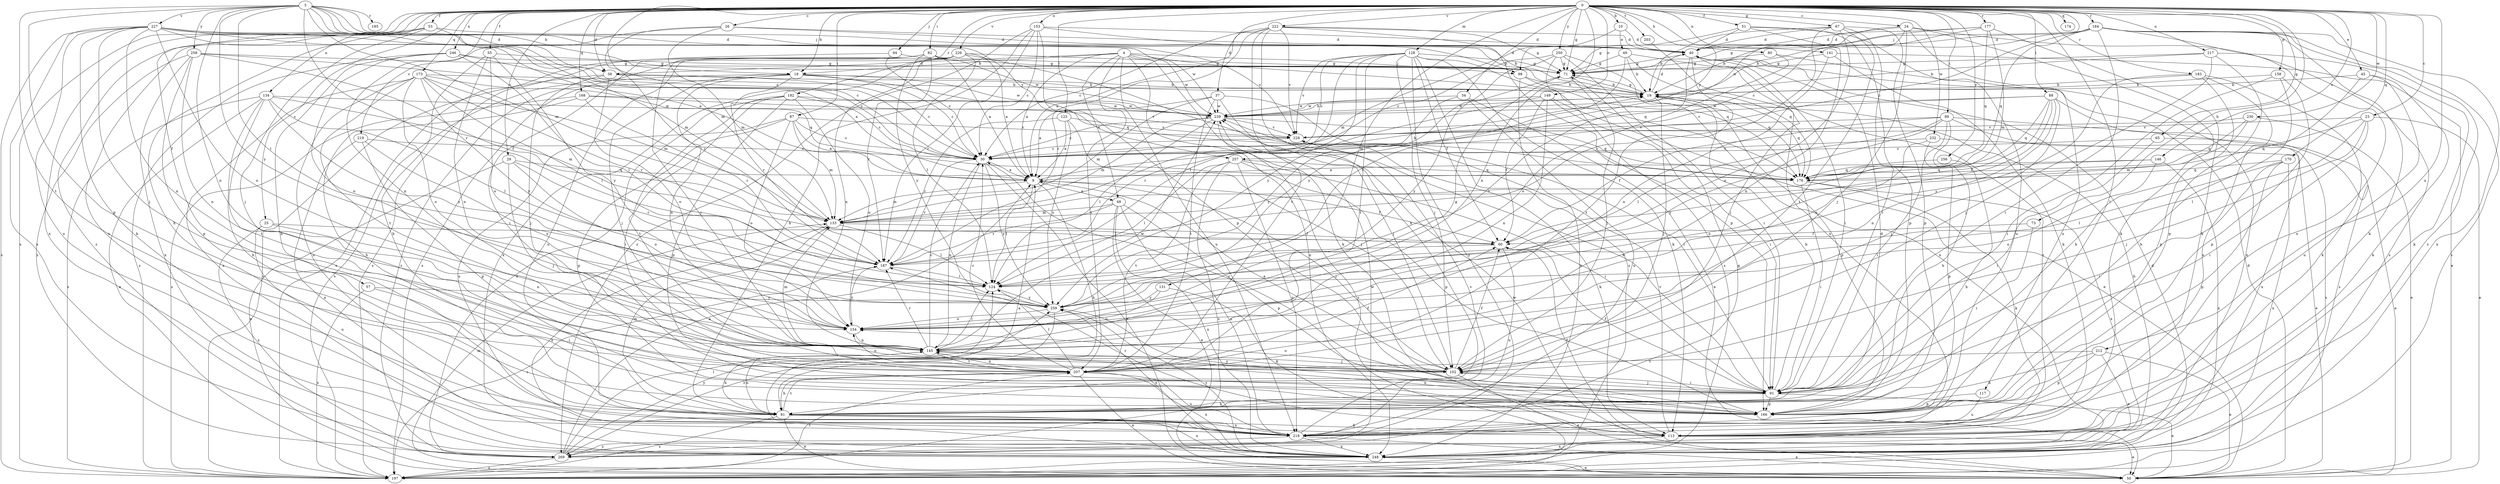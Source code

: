 strict digraph  {
0;
3;
4;
9;
10;
18;
19;
23;
24;
25;
26;
29;
30;
34;
37;
38;
40;
45;
48;
49;
50;
51;
53;
55;
57;
60;
65;
67;
71;
73;
80;
81;
82;
87;
88;
89;
91;
94;
98;
102;
113;
117;
123;
124;
128;
131;
133;
134;
141;
145;
146;
149;
153;
154;
158;
166;
168;
170;
173;
174;
176;
177;
182;
183;
184;
185;
187;
197;
203;
207;
212;
217;
218;
219;
222;
226;
227;
228;
230;
232;
239;
246;
248;
250;
256;
257;
258;
259;
269;
0 -> 10  [label=b];
0 -> 18  [label=b];
0 -> 23  [label=c];
0 -> 24  [label=c];
0 -> 25  [label=c];
0 -> 26  [label=c];
0 -> 29  [label=c];
0 -> 34  [label=d];
0 -> 37  [label=d];
0 -> 38  [label=d];
0 -> 45  [label=e];
0 -> 51  [label=f];
0 -> 53  [label=f];
0 -> 55  [label=f];
0 -> 57  [label=f];
0 -> 65  [label=g];
0 -> 67  [label=g];
0 -> 71  [label=g];
0 -> 73  [label=h];
0 -> 80  [label=h];
0 -> 82  [label=i];
0 -> 87  [label=i];
0 -> 88  [label=i];
0 -> 89  [label=i];
0 -> 94  [label=j];
0 -> 98  [label=j];
0 -> 117  [label=l];
0 -> 123  [label=l];
0 -> 128  [label=m];
0 -> 131  [label=m];
0 -> 133  [label=m];
0 -> 134  [label=n];
0 -> 141  [label=n];
0 -> 145  [label=n];
0 -> 146  [label=o];
0 -> 149  [label=o];
0 -> 153  [label=o];
0 -> 158  [label=p];
0 -> 168  [label=q];
0 -> 170  [label=q];
0 -> 173  [label=q];
0 -> 174  [label=q];
0 -> 177  [label=r];
0 -> 182  [label=r];
0 -> 183  [label=r];
0 -> 184  [label=r];
0 -> 197  [label=s];
0 -> 203  [label=t];
0 -> 212  [label=u];
0 -> 217  [label=u];
0 -> 219  [label=v];
0 -> 222  [label=v];
0 -> 226  [label=v];
0 -> 230  [label=w];
0 -> 232  [label=w];
0 -> 246  [label=x];
0 -> 248  [label=x];
0 -> 250  [label=y];
0 -> 256  [label=y];
0 -> 257  [label=y];
3 -> 18  [label=b];
3 -> 30  [label=c];
3 -> 38  [label=d];
3 -> 98  [label=j];
3 -> 124  [label=l];
3 -> 133  [label=m];
3 -> 145  [label=n];
3 -> 166  [label=p];
3 -> 185  [label=r];
3 -> 187  [label=r];
3 -> 207  [label=t];
3 -> 227  [label=v];
3 -> 257  [label=y];
3 -> 258  [label=y];
3 -> 259  [label=y];
4 -> 9  [label=a];
4 -> 18  [label=b];
4 -> 38  [label=d];
4 -> 48  [label=e];
4 -> 98  [label=j];
4 -> 113  [label=k];
4 -> 176  [label=q];
4 -> 207  [label=t];
4 -> 218  [label=u];
4 -> 239  [label=w];
4 -> 248  [label=x];
9 -> 19  [label=b];
9 -> 48  [label=e];
9 -> 60  [label=f];
9 -> 81  [label=h];
9 -> 102  [label=j];
9 -> 124  [label=l];
9 -> 133  [label=m];
10 -> 40  [label=d];
10 -> 49  [label=e];
10 -> 133  [label=m];
18 -> 19  [label=b];
18 -> 30  [label=c];
18 -> 102  [label=j];
18 -> 145  [label=n];
18 -> 176  [label=q];
18 -> 187  [label=r];
18 -> 197  [label=s];
18 -> 239  [label=w];
18 -> 269  [label=z];
19 -> 40  [label=d];
19 -> 71  [label=g];
19 -> 102  [label=j];
19 -> 166  [label=p];
19 -> 176  [label=q];
19 -> 239  [label=w];
23 -> 50  [label=e];
23 -> 91  [label=i];
23 -> 102  [label=j];
23 -> 124  [label=l];
23 -> 176  [label=q];
23 -> 228  [label=v];
24 -> 30  [label=c];
24 -> 40  [label=d];
24 -> 102  [label=j];
24 -> 113  [label=k];
24 -> 197  [label=s];
24 -> 218  [label=u];
24 -> 239  [label=w];
25 -> 60  [label=f];
25 -> 145  [label=n];
25 -> 218  [label=u];
25 -> 269  [label=z];
26 -> 19  [label=b];
26 -> 40  [label=d];
26 -> 133  [label=m];
26 -> 145  [label=n];
26 -> 187  [label=r];
29 -> 50  [label=e];
29 -> 102  [label=j];
29 -> 154  [label=o];
29 -> 176  [label=q];
29 -> 187  [label=r];
30 -> 9  [label=a];
30 -> 50  [label=e];
30 -> 145  [label=n];
30 -> 187  [label=r];
30 -> 259  [label=y];
34 -> 50  [label=e];
34 -> 218  [label=u];
34 -> 239  [label=w];
34 -> 259  [label=y];
37 -> 9  [label=a];
37 -> 91  [label=i];
37 -> 102  [label=j];
37 -> 133  [label=m];
37 -> 207  [label=t];
37 -> 239  [label=w];
38 -> 19  [label=b];
38 -> 30  [label=c];
38 -> 102  [label=j];
38 -> 154  [label=o];
38 -> 197  [label=s];
40 -> 71  [label=g];
40 -> 91  [label=i];
40 -> 102  [label=j];
40 -> 154  [label=o];
40 -> 207  [label=t];
45 -> 19  [label=b];
45 -> 81  [label=h];
45 -> 113  [label=k];
45 -> 218  [label=u];
48 -> 50  [label=e];
48 -> 133  [label=m];
48 -> 166  [label=p];
48 -> 187  [label=r];
48 -> 218  [label=u];
48 -> 248  [label=x];
49 -> 19  [label=b];
49 -> 71  [label=g];
49 -> 124  [label=l];
49 -> 176  [label=q];
49 -> 269  [label=z];
50 -> 40  [label=d];
50 -> 133  [label=m];
50 -> 239  [label=w];
51 -> 40  [label=d];
51 -> 71  [label=g];
51 -> 145  [label=n];
51 -> 166  [label=p];
51 -> 218  [label=u];
53 -> 40  [label=d];
53 -> 81  [label=h];
53 -> 102  [label=j];
53 -> 133  [label=m];
53 -> 218  [label=u];
53 -> 269  [label=z];
55 -> 71  [label=g];
55 -> 81  [label=h];
55 -> 145  [label=n];
55 -> 154  [label=o];
55 -> 259  [label=y];
57 -> 91  [label=i];
57 -> 197  [label=s];
57 -> 259  [label=y];
60 -> 187  [label=r];
60 -> 218  [label=u];
65 -> 30  [label=c];
65 -> 50  [label=e];
65 -> 91  [label=i];
67 -> 19  [label=b];
67 -> 40  [label=d];
67 -> 91  [label=i];
67 -> 154  [label=o];
67 -> 166  [label=p];
67 -> 187  [label=r];
67 -> 207  [label=t];
71 -> 19  [label=b];
71 -> 102  [label=j];
71 -> 259  [label=y];
73 -> 60  [label=f];
73 -> 91  [label=i];
80 -> 71  [label=g];
80 -> 154  [label=o];
80 -> 248  [label=x];
81 -> 40  [label=d];
81 -> 50  [label=e];
81 -> 113  [label=k];
81 -> 133  [label=m];
81 -> 145  [label=n];
81 -> 197  [label=s];
81 -> 207  [label=t];
81 -> 218  [label=u];
81 -> 248  [label=x];
82 -> 9  [label=a];
82 -> 71  [label=g];
82 -> 91  [label=i];
82 -> 102  [label=j];
82 -> 187  [label=r];
82 -> 197  [label=s];
82 -> 239  [label=w];
82 -> 259  [label=y];
87 -> 9  [label=a];
87 -> 30  [label=c];
87 -> 133  [label=m];
87 -> 154  [label=o];
87 -> 166  [label=p];
87 -> 218  [label=u];
87 -> 228  [label=v];
88 -> 60  [label=f];
88 -> 102  [label=j];
88 -> 145  [label=n];
88 -> 154  [label=o];
88 -> 176  [label=q];
88 -> 197  [label=s];
88 -> 228  [label=v];
88 -> 239  [label=w];
89 -> 60  [label=f];
89 -> 81  [label=h];
89 -> 91  [label=i];
89 -> 124  [label=l];
89 -> 197  [label=s];
89 -> 228  [label=v];
89 -> 248  [label=x];
89 -> 259  [label=y];
91 -> 19  [label=b];
91 -> 30  [label=c];
91 -> 50  [label=e];
91 -> 60  [label=f];
91 -> 81  [label=h];
91 -> 102  [label=j];
91 -> 166  [label=p];
91 -> 239  [label=w];
94 -> 30  [label=c];
94 -> 71  [label=g];
94 -> 197  [label=s];
98 -> 19  [label=b];
98 -> 176  [label=q];
98 -> 248  [label=x];
102 -> 9  [label=a];
102 -> 50  [label=e];
102 -> 60  [label=f];
102 -> 91  [label=i];
102 -> 154  [label=o];
113 -> 50  [label=e];
113 -> 60  [label=f];
113 -> 187  [label=r];
113 -> 228  [label=v];
113 -> 248  [label=x];
117 -> 166  [label=p];
117 -> 218  [label=u];
123 -> 9  [label=a];
123 -> 102  [label=j];
123 -> 187  [label=r];
123 -> 228  [label=v];
123 -> 259  [label=y];
124 -> 259  [label=y];
128 -> 30  [label=c];
128 -> 60  [label=f];
128 -> 71  [label=g];
128 -> 102  [label=j];
128 -> 113  [label=k];
128 -> 124  [label=l];
128 -> 176  [label=q];
128 -> 197  [label=s];
128 -> 207  [label=t];
128 -> 228  [label=v];
128 -> 259  [label=y];
128 -> 269  [label=z];
131 -> 113  [label=k];
131 -> 145  [label=n];
131 -> 259  [label=y];
133 -> 60  [label=f];
133 -> 124  [label=l];
133 -> 248  [label=x];
134 -> 50  [label=e];
134 -> 81  [label=h];
134 -> 124  [label=l];
134 -> 133  [label=m];
134 -> 197  [label=s];
134 -> 207  [label=t];
134 -> 239  [label=w];
134 -> 259  [label=y];
141 -> 50  [label=e];
141 -> 71  [label=g];
141 -> 113  [label=k];
141 -> 145  [label=n];
145 -> 30  [label=c];
145 -> 81  [label=h];
145 -> 102  [label=j];
145 -> 124  [label=l];
145 -> 133  [label=m];
145 -> 187  [label=r];
145 -> 207  [label=t];
145 -> 239  [label=w];
146 -> 9  [label=a];
146 -> 154  [label=o];
146 -> 176  [label=q];
146 -> 248  [label=x];
149 -> 50  [label=e];
149 -> 60  [label=f];
149 -> 91  [label=i];
149 -> 145  [label=n];
149 -> 187  [label=r];
149 -> 239  [label=w];
153 -> 19  [label=b];
153 -> 30  [label=c];
153 -> 40  [label=d];
153 -> 81  [label=h];
153 -> 166  [label=p];
153 -> 187  [label=r];
153 -> 269  [label=z];
154 -> 71  [label=g];
154 -> 145  [label=n];
154 -> 187  [label=r];
158 -> 19  [label=b];
158 -> 81  [label=h];
158 -> 91  [label=i];
158 -> 166  [label=p];
166 -> 145  [label=n];
166 -> 259  [label=y];
168 -> 81  [label=h];
168 -> 187  [label=r];
168 -> 197  [label=s];
168 -> 228  [label=v];
168 -> 239  [label=w];
170 -> 91  [label=i];
170 -> 124  [label=l];
170 -> 166  [label=p];
170 -> 176  [label=q];
170 -> 248  [label=x];
173 -> 19  [label=b];
173 -> 124  [label=l];
173 -> 133  [label=m];
173 -> 154  [label=o];
173 -> 176  [label=q];
173 -> 187  [label=r];
173 -> 207  [label=t];
173 -> 218  [label=u];
173 -> 248  [label=x];
173 -> 259  [label=y];
176 -> 91  [label=i];
176 -> 113  [label=k];
176 -> 248  [label=x];
177 -> 19  [label=b];
177 -> 40  [label=d];
177 -> 71  [label=g];
177 -> 113  [label=k];
177 -> 133  [label=m];
177 -> 176  [label=q];
182 -> 30  [label=c];
182 -> 91  [label=i];
182 -> 154  [label=o];
182 -> 166  [label=p];
182 -> 207  [label=t];
182 -> 239  [label=w];
182 -> 269  [label=z];
183 -> 19  [label=b];
183 -> 113  [label=k];
183 -> 166  [label=p];
183 -> 218  [label=u];
183 -> 259  [label=y];
184 -> 19  [label=b];
184 -> 30  [label=c];
184 -> 40  [label=d];
184 -> 91  [label=i];
184 -> 113  [label=k];
184 -> 176  [label=q];
184 -> 197  [label=s];
184 -> 218  [label=u];
184 -> 248  [label=x];
184 -> 269  [label=z];
187 -> 124  [label=l];
187 -> 197  [label=s];
197 -> 40  [label=d];
197 -> 207  [label=t];
203 -> 218  [label=u];
207 -> 30  [label=c];
207 -> 50  [label=e];
207 -> 60  [label=f];
207 -> 81  [label=h];
207 -> 124  [label=l];
207 -> 145  [label=n];
207 -> 154  [label=o];
207 -> 218  [label=u];
207 -> 248  [label=x];
212 -> 50  [label=e];
212 -> 81  [label=h];
212 -> 166  [label=p];
212 -> 207  [label=t];
212 -> 248  [label=x];
217 -> 19  [label=b];
217 -> 71  [label=g];
217 -> 102  [label=j];
217 -> 113  [label=k];
217 -> 166  [label=p];
218 -> 9  [label=a];
218 -> 50  [label=e];
218 -> 228  [label=v];
218 -> 248  [label=x];
218 -> 269  [label=z];
219 -> 30  [label=c];
219 -> 154  [label=o];
219 -> 166  [label=p];
219 -> 248  [label=x];
222 -> 9  [label=a];
222 -> 30  [label=c];
222 -> 40  [label=d];
222 -> 71  [label=g];
222 -> 81  [label=h];
222 -> 166  [label=p];
222 -> 187  [label=r];
222 -> 207  [label=t];
222 -> 228  [label=v];
226 -> 9  [label=a];
226 -> 71  [label=g];
226 -> 124  [label=l];
226 -> 145  [label=n];
226 -> 176  [label=q];
226 -> 197  [label=s];
226 -> 218  [label=u];
226 -> 248  [label=x];
227 -> 9  [label=a];
227 -> 30  [label=c];
227 -> 40  [label=d];
227 -> 102  [label=j];
227 -> 113  [label=k];
227 -> 145  [label=n];
227 -> 154  [label=o];
227 -> 197  [label=s];
227 -> 218  [label=u];
227 -> 228  [label=v];
227 -> 239  [label=w];
227 -> 248  [label=x];
228 -> 30  [label=c];
228 -> 113  [label=k];
230 -> 50  [label=e];
230 -> 133  [label=m];
230 -> 176  [label=q];
230 -> 228  [label=v];
232 -> 30  [label=c];
232 -> 50  [label=e];
232 -> 154  [label=o];
232 -> 166  [label=p];
239 -> 19  [label=b];
239 -> 30  [label=c];
239 -> 124  [label=l];
239 -> 133  [label=m];
239 -> 176  [label=q];
239 -> 197  [label=s];
239 -> 228  [label=v];
246 -> 30  [label=c];
246 -> 71  [label=g];
246 -> 81  [label=h];
246 -> 124  [label=l];
246 -> 154  [label=o];
246 -> 197  [label=s];
248 -> 19  [label=b];
248 -> 50  [label=e];
248 -> 259  [label=y];
250 -> 30  [label=c];
250 -> 71  [label=g];
250 -> 91  [label=i];
250 -> 197  [label=s];
250 -> 248  [label=x];
250 -> 259  [label=y];
256 -> 81  [label=h];
256 -> 176  [label=q];
257 -> 91  [label=i];
257 -> 124  [label=l];
257 -> 166  [label=p];
257 -> 176  [label=q];
257 -> 197  [label=s];
257 -> 207  [label=t];
257 -> 218  [label=u];
258 -> 9  [label=a];
258 -> 60  [label=f];
258 -> 71  [label=g];
258 -> 145  [label=n];
258 -> 166  [label=p];
258 -> 248  [label=x];
258 -> 269  [label=z];
259 -> 154  [label=o];
259 -> 248  [label=x];
259 -> 269  [label=z];
269 -> 9  [label=a];
269 -> 71  [label=g];
269 -> 124  [label=l];
269 -> 197  [label=s];
269 -> 239  [label=w];
269 -> 259  [label=y];
}
